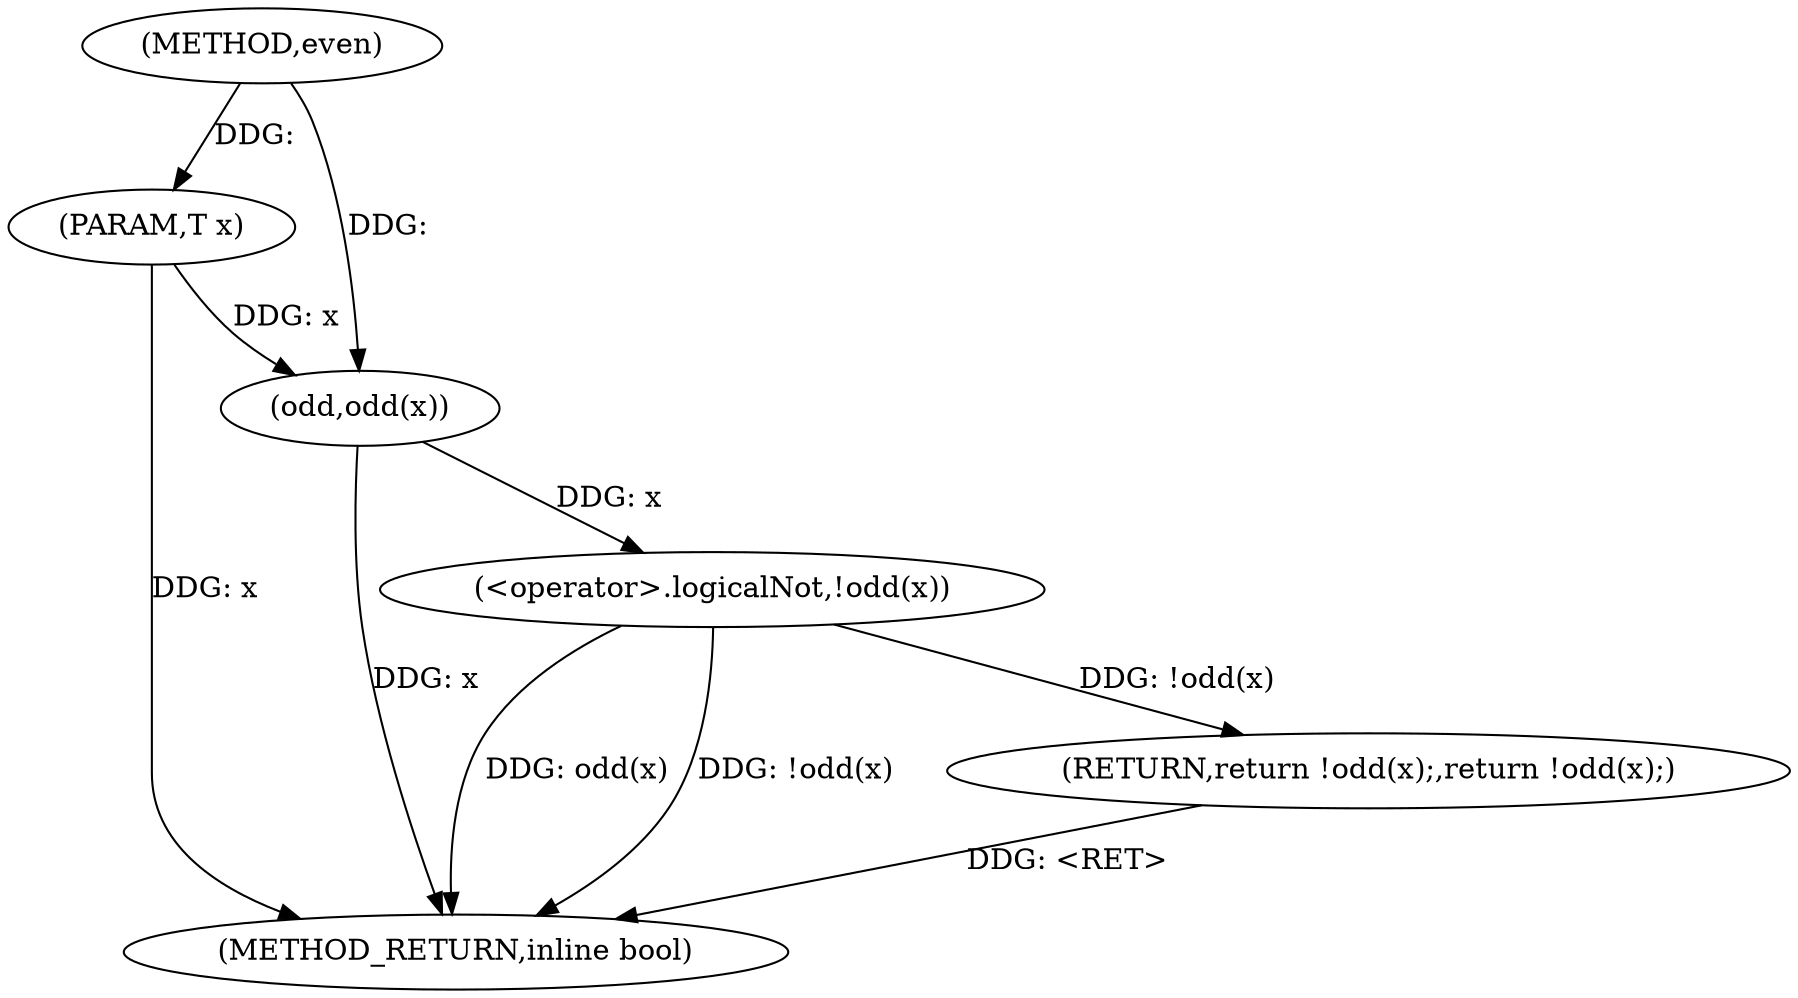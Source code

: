digraph "even" {  
"1001729" [label = "(METHOD,even)" ]
"1001736" [label = "(METHOD_RETURN,inline bool)" ]
"1001730" [label = "(PARAM,T x)" ]
"1001732" [label = "(RETURN,return !odd(x);,return !odd(x);)" ]
"1001733" [label = "(<operator>.logicalNot,!odd(x))" ]
"1001734" [label = "(odd,odd(x))" ]
  "1001732" -> "1001736"  [ label = "DDG: <RET>"] 
  "1001730" -> "1001736"  [ label = "DDG: x"] 
  "1001734" -> "1001736"  [ label = "DDG: x"] 
  "1001733" -> "1001736"  [ label = "DDG: odd(x)"] 
  "1001733" -> "1001736"  [ label = "DDG: !odd(x)"] 
  "1001729" -> "1001730"  [ label = "DDG: "] 
  "1001733" -> "1001732"  [ label = "DDG: !odd(x)"] 
  "1001734" -> "1001733"  [ label = "DDG: x"] 
  "1001730" -> "1001734"  [ label = "DDG: x"] 
  "1001729" -> "1001734"  [ label = "DDG: "] 
}
